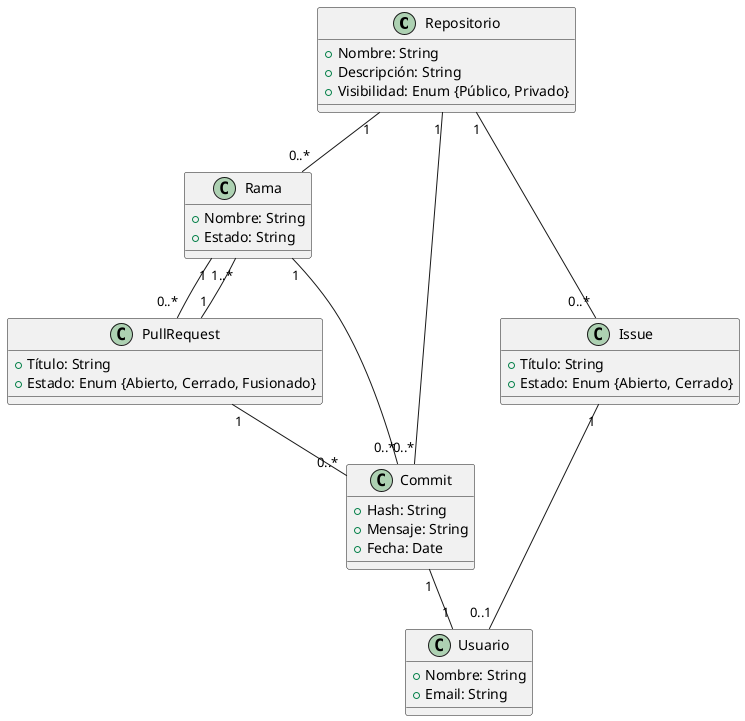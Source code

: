 @startuml
class Repositorio {
  +Nombre: String
  +Descripción: String
  +Visibilidad: Enum {Público, Privado}
}

class Rama {
  +Nombre: String
  +Estado: String
}

class PullRequest {
  +Título: String
  +Estado: Enum {Abierto, Cerrado, Fusionado}
}

class Commit {
  +Hash: String
  +Mensaje: String
  +Fecha: Date
}

class Usuario {
  +Nombre: String
  +Email: String
}

class Issue {
  +Título: String
  +Estado: Enum {Abierto, Cerrado}
}

Repositorio "1" -- "0..*" Rama
Repositorio "1" -- "0..*" Commit
Repositorio "1" -- "0..*" Issue 
Rama "1" -- "0..*" Commit
Rama "1" -- "0..*" PullRequest
PullRequest "1" -- "0..*" Commit
PullRequest "1" -- "1..*" Rama
Commit "1" -- "1" Usuario
Issue "1" -- "0..1" Usuario
@enduml

